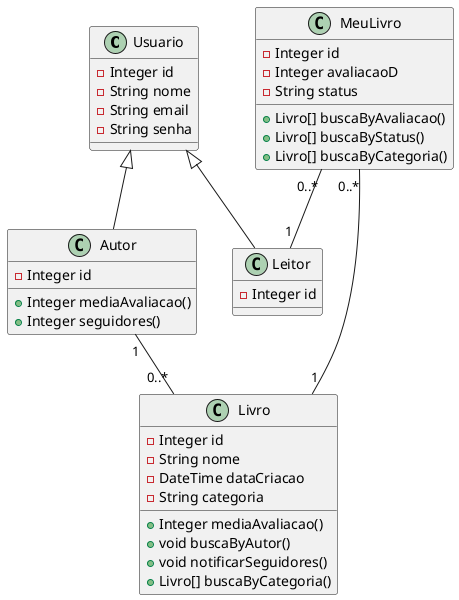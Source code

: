 @startuml Biblioteca Pessoal Classe
    class Usuario {
        - Integer id
        - String nome
        - String email
        - String senha
    }

    class Leitor {
        - Integer id
    }

    class Autor {
        - Integer id

        + Integer mediaAvaliacao()
        + Integer seguidores()
    }

    class Livro {
        - Integer id
        - String nome
        - DateTime dataCriacao
        - String categoria

        + Integer mediaAvaliacao()
        + void buscaByAutor()
        + void notificarSeguidores()
        + Livro[] buscaByCategoria()
    }

    class MeuLivro {
        - Integer id
        - Integer avaliacaoD
        - String status

        + Livro[] buscaByAvaliacao()
        + Livro[] buscaByStatus()
        + Livro[] buscaByCategoria()
        
    }

    Usuario <|-- Leitor
    Usuario <|-- Autor

    MeuLivro "0..*" -- "1" Livro
    Autor "1" -- "0..*"  Livro
    MeuLivro "0..*" -- "1" Leitor

@enduml